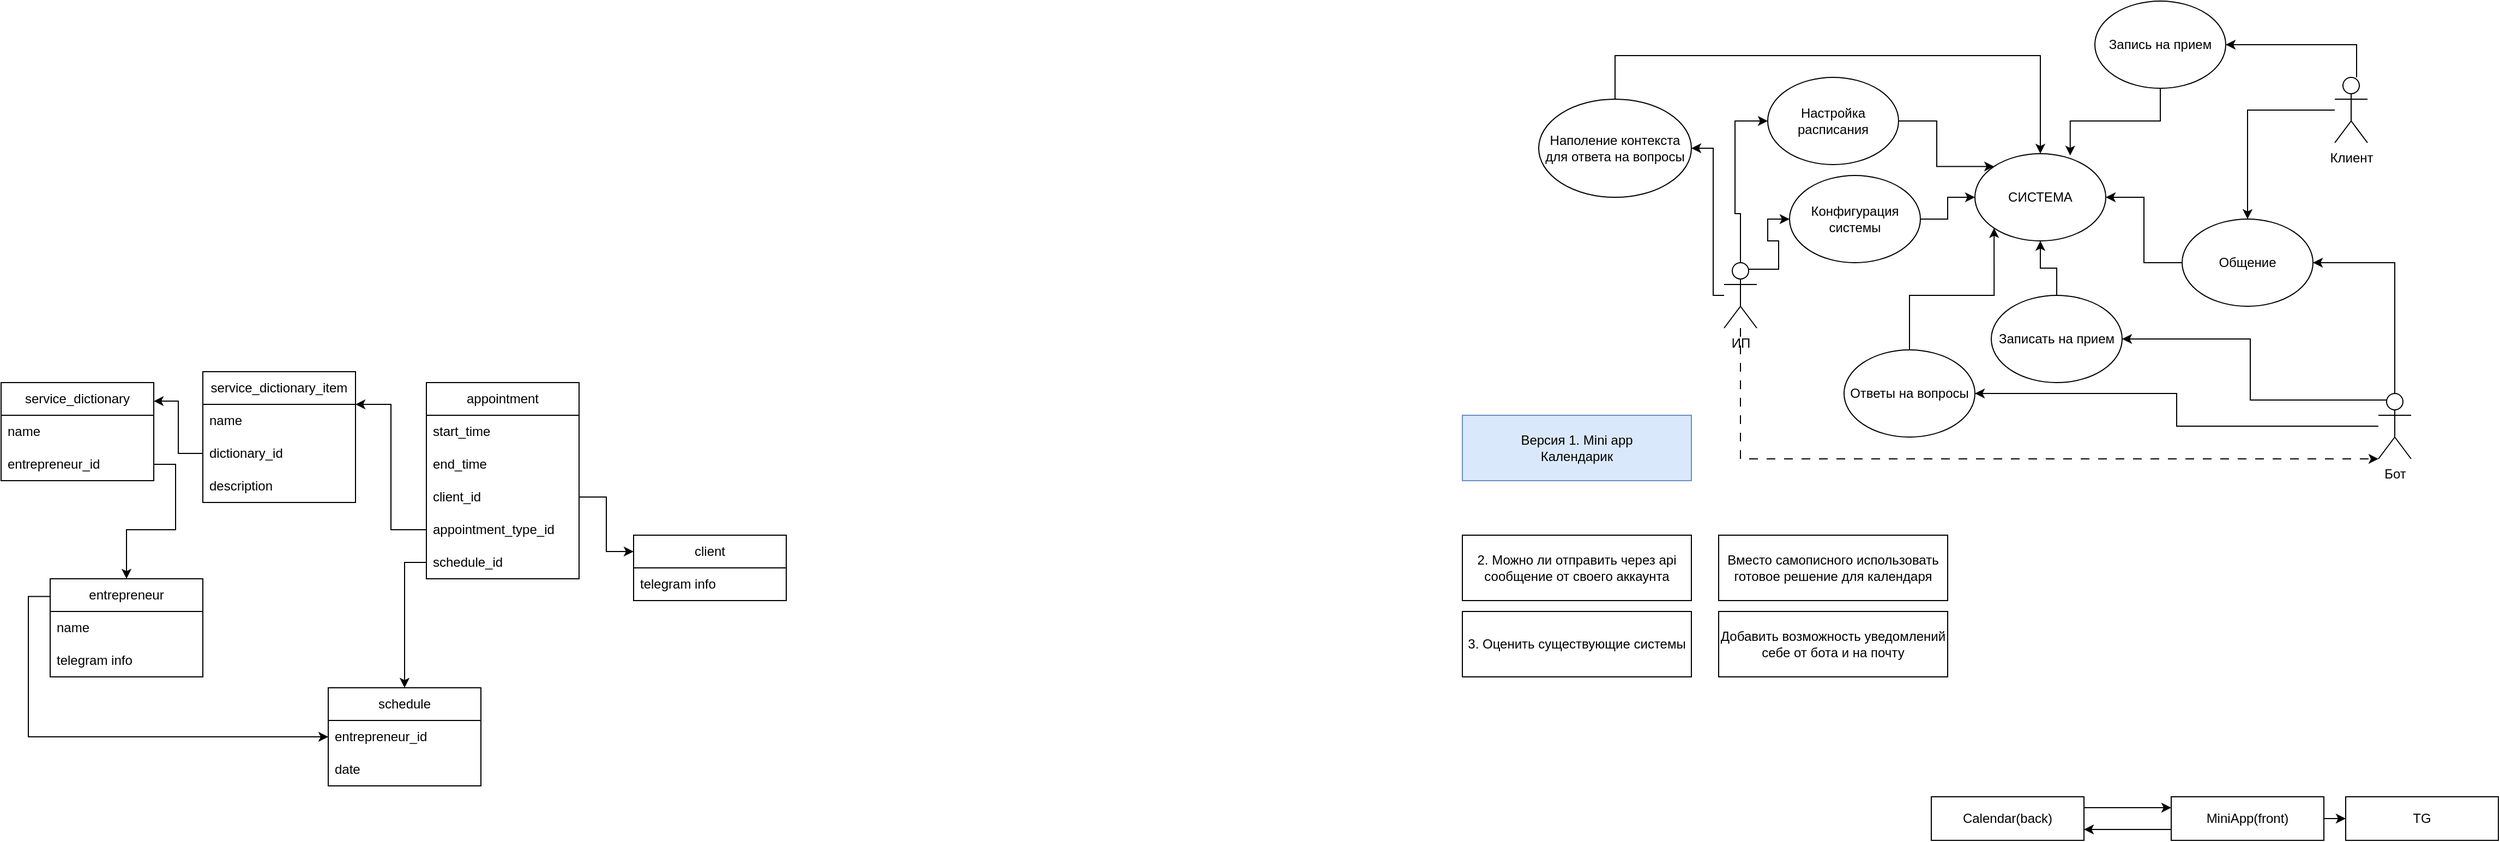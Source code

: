 <mxfile version="24.5.5" type="github">
  <diagram name="Page-1" id="YvR0QJeeMNLgjeDpvAry">
    <mxGraphModel dx="2895" dy="628" grid="1" gridSize="10" guides="1" tooltips="1" connect="1" arrows="1" fold="1" page="1" pageScale="1" pageWidth="850" pageHeight="1100" math="0" shadow="0">
      <root>
        <mxCell id="0" />
        <mxCell id="1" parent="0" />
        <mxCell id="O0Aovz_mTmCYk-A1HjLB-12" style="edgeStyle=orthogonalEdgeStyle;rounded=0;orthogonalLoop=1;jettySize=auto;html=1;entryX=0.5;entryY=0;entryDx=0;entryDy=0;" parent="1" source="O0Aovz_mTmCYk-A1HjLB-1" target="O0Aovz_mTmCYk-A1HjLB-7" edge="1">
          <mxGeometry relative="1" as="geometry" />
        </mxCell>
        <mxCell id="O0Aovz_mTmCYk-A1HjLB-14" style="edgeStyle=orthogonalEdgeStyle;rounded=0;orthogonalLoop=1;jettySize=auto;html=1;entryX=1;entryY=0.5;entryDx=0;entryDy=0;" parent="1" source="O0Aovz_mTmCYk-A1HjLB-1" target="O0Aovz_mTmCYk-A1HjLB-5" edge="1">
          <mxGeometry relative="1" as="geometry">
            <Array as="points">
              <mxPoint x="700" y="70" />
            </Array>
          </mxGeometry>
        </mxCell>
        <mxCell id="O0Aovz_mTmCYk-A1HjLB-1" value="Клиент" style="shape=umlActor;verticalLabelPosition=bottom;verticalAlign=top;html=1;outlineConnect=0;" parent="1" vertex="1">
          <mxGeometry x="680" y="100" width="30" height="60" as="geometry" />
        </mxCell>
        <mxCell id="O0Aovz_mTmCYk-A1HjLB-3" value="СИСТЕМА" style="ellipse;whiteSpace=wrap;html=1;" parent="1" vertex="1">
          <mxGeometry x="350" y="170" width="120" height="80" as="geometry" />
        </mxCell>
        <mxCell id="O0Aovz_mTmCYk-A1HjLB-27" style="edgeStyle=orthogonalEdgeStyle;rounded=0;orthogonalLoop=1;jettySize=auto;html=1;entryX=0.5;entryY=1;entryDx=0;entryDy=0;" parent="1" source="O0Aovz_mTmCYk-A1HjLB-4" target="O0Aovz_mTmCYk-A1HjLB-3" edge="1">
          <mxGeometry relative="1" as="geometry" />
        </mxCell>
        <mxCell id="O0Aovz_mTmCYk-A1HjLB-4" value="Записать на прием" style="ellipse;whiteSpace=wrap;html=1;" parent="1" vertex="1">
          <mxGeometry x="365" y="300" width="120" height="80" as="geometry" />
        </mxCell>
        <mxCell id="O0Aovz_mTmCYk-A1HjLB-5" value="Запись на прием" style="ellipse;whiteSpace=wrap;html=1;" parent="1" vertex="1">
          <mxGeometry x="460" y="30" width="120" height="80" as="geometry" />
        </mxCell>
        <mxCell id="O0Aovz_mTmCYk-A1HjLB-32" style="edgeStyle=orthogonalEdgeStyle;rounded=0;orthogonalLoop=1;jettySize=auto;html=1;entryX=0;entryY=1;entryDx=0;entryDy=0;" parent="1" source="O0Aovz_mTmCYk-A1HjLB-6" target="O0Aovz_mTmCYk-A1HjLB-3" edge="1">
          <mxGeometry relative="1" as="geometry" />
        </mxCell>
        <mxCell id="O0Aovz_mTmCYk-A1HjLB-6" value="Ответы на вопросы" style="ellipse;whiteSpace=wrap;html=1;" parent="1" vertex="1">
          <mxGeometry x="230" y="350" width="120" height="80" as="geometry" />
        </mxCell>
        <mxCell id="O0Aovz_mTmCYk-A1HjLB-29" style="edgeStyle=orthogonalEdgeStyle;rounded=0;orthogonalLoop=1;jettySize=auto;html=1;entryX=1;entryY=0.5;entryDx=0;entryDy=0;" parent="1" source="O0Aovz_mTmCYk-A1HjLB-7" target="O0Aovz_mTmCYk-A1HjLB-3" edge="1">
          <mxGeometry relative="1" as="geometry" />
        </mxCell>
        <mxCell id="O0Aovz_mTmCYk-A1HjLB-7" value="Общение" style="ellipse;whiteSpace=wrap;html=1;" parent="1" vertex="1">
          <mxGeometry x="540" y="230" width="120" height="80" as="geometry" />
        </mxCell>
        <mxCell id="O0Aovz_mTmCYk-A1HjLB-13" style="edgeStyle=orthogonalEdgeStyle;rounded=0;orthogonalLoop=1;jettySize=auto;html=1;entryX=1;entryY=0.5;entryDx=0;entryDy=0;" parent="1" source="O0Aovz_mTmCYk-A1HjLB-8" target="O0Aovz_mTmCYk-A1HjLB-7" edge="1">
          <mxGeometry relative="1" as="geometry">
            <Array as="points">
              <mxPoint x="735" y="270" />
            </Array>
          </mxGeometry>
        </mxCell>
        <mxCell id="O0Aovz_mTmCYk-A1HjLB-15" style="edgeStyle=orthogonalEdgeStyle;rounded=0;orthogonalLoop=1;jettySize=auto;html=1;exitX=0.25;exitY=0.1;exitDx=0;exitDy=0;exitPerimeter=0;entryX=1;entryY=0.5;entryDx=0;entryDy=0;" parent="1" source="O0Aovz_mTmCYk-A1HjLB-8" target="O0Aovz_mTmCYk-A1HjLB-4" edge="1">
          <mxGeometry relative="1" as="geometry" />
        </mxCell>
        <mxCell id="O0Aovz_mTmCYk-A1HjLB-16" style="edgeStyle=orthogonalEdgeStyle;rounded=0;orthogonalLoop=1;jettySize=auto;html=1;entryX=1;entryY=0.5;entryDx=0;entryDy=0;" parent="1" source="O0Aovz_mTmCYk-A1HjLB-8" target="O0Aovz_mTmCYk-A1HjLB-6" edge="1">
          <mxGeometry relative="1" as="geometry" />
        </mxCell>
        <mxCell id="O0Aovz_mTmCYk-A1HjLB-8" value="Бот" style="shape=umlActor;verticalLabelPosition=bottom;verticalAlign=top;html=1;outlineConnect=0;" parent="1" vertex="1">
          <mxGeometry x="720" y="390" width="30" height="60" as="geometry" />
        </mxCell>
        <mxCell id="O0Aovz_mTmCYk-A1HjLB-18" style="edgeStyle=orthogonalEdgeStyle;rounded=0;orthogonalLoop=1;jettySize=auto;html=1;entryX=0;entryY=0.5;entryDx=0;entryDy=0;" parent="1" source="O0Aovz_mTmCYk-A1HjLB-9" target="O0Aovz_mTmCYk-A1HjLB-17" edge="1">
          <mxGeometry relative="1" as="geometry">
            <Array as="points">
              <mxPoint x="135" y="225" />
              <mxPoint x="130" y="225" />
              <mxPoint x="130" y="140" />
            </Array>
          </mxGeometry>
        </mxCell>
        <mxCell id="O0Aovz_mTmCYk-A1HjLB-21" style="edgeStyle=orthogonalEdgeStyle;rounded=0;orthogonalLoop=1;jettySize=auto;html=1;exitX=0.75;exitY=0.1;exitDx=0;exitDy=0;exitPerimeter=0;entryX=0;entryY=0.5;entryDx=0;entryDy=0;" parent="1" source="O0Aovz_mTmCYk-A1HjLB-9" target="O0Aovz_mTmCYk-A1HjLB-19" edge="1">
          <mxGeometry relative="1" as="geometry" />
        </mxCell>
        <mxCell id="O0Aovz_mTmCYk-A1HjLB-23" style="edgeStyle=orthogonalEdgeStyle;rounded=0;orthogonalLoop=1;jettySize=auto;html=1;entryX=1;entryY=0.5;entryDx=0;entryDy=0;" parent="1" source="O0Aovz_mTmCYk-A1HjLB-9" target="O0Aovz_mTmCYk-A1HjLB-22" edge="1">
          <mxGeometry relative="1" as="geometry">
            <Array as="points">
              <mxPoint x="110" y="300" />
              <mxPoint x="110" y="165" />
            </Array>
          </mxGeometry>
        </mxCell>
        <mxCell id="O0Aovz_mTmCYk-A1HjLB-9" value="ИП" style="shape=umlActor;verticalLabelPosition=bottom;verticalAlign=top;html=1;outlineConnect=0;" parent="1" vertex="1">
          <mxGeometry x="120" y="270" width="30" height="60" as="geometry" />
        </mxCell>
        <mxCell id="O0Aovz_mTmCYk-A1HjLB-11" style="edgeStyle=orthogonalEdgeStyle;rounded=0;orthogonalLoop=1;jettySize=auto;html=1;dashed=1;dashPattern=8 8;" parent="1" source="O0Aovz_mTmCYk-A1HjLB-9" edge="1">
          <mxGeometry relative="1" as="geometry">
            <mxPoint x="720" y="450" as="targetPoint" />
            <Array as="points">
              <mxPoint x="135" y="450" />
            </Array>
          </mxGeometry>
        </mxCell>
        <mxCell id="O0Aovz_mTmCYk-A1HjLB-25" style="edgeStyle=orthogonalEdgeStyle;rounded=0;orthogonalLoop=1;jettySize=auto;html=1;entryX=0;entryY=0;entryDx=0;entryDy=0;" parent="1" source="O0Aovz_mTmCYk-A1HjLB-17" target="O0Aovz_mTmCYk-A1HjLB-3" edge="1">
          <mxGeometry relative="1" as="geometry" />
        </mxCell>
        <mxCell id="O0Aovz_mTmCYk-A1HjLB-17" value="Настройка расписания" style="ellipse;whiteSpace=wrap;html=1;" parent="1" vertex="1">
          <mxGeometry x="160" y="100" width="120" height="80" as="geometry" />
        </mxCell>
        <mxCell id="O0Aovz_mTmCYk-A1HjLB-26" style="edgeStyle=orthogonalEdgeStyle;rounded=0;orthogonalLoop=1;jettySize=auto;html=1;entryX=0;entryY=0.5;entryDx=0;entryDy=0;" parent="1" source="O0Aovz_mTmCYk-A1HjLB-19" target="O0Aovz_mTmCYk-A1HjLB-3" edge="1">
          <mxGeometry relative="1" as="geometry" />
        </mxCell>
        <mxCell id="O0Aovz_mTmCYk-A1HjLB-19" value="Конфигурация системы" style="ellipse;whiteSpace=wrap;html=1;" parent="1" vertex="1">
          <mxGeometry x="180" y="190" width="120" height="80" as="geometry" />
        </mxCell>
        <mxCell id="O0Aovz_mTmCYk-A1HjLB-24" style="edgeStyle=orthogonalEdgeStyle;rounded=0;orthogonalLoop=1;jettySize=auto;html=1;entryX=0.5;entryY=0;entryDx=0;entryDy=0;" parent="1" source="O0Aovz_mTmCYk-A1HjLB-22" target="O0Aovz_mTmCYk-A1HjLB-3" edge="1">
          <mxGeometry relative="1" as="geometry">
            <Array as="points">
              <mxPoint x="20" y="80" />
              <mxPoint x="410" y="80" />
            </Array>
          </mxGeometry>
        </mxCell>
        <mxCell id="O0Aovz_mTmCYk-A1HjLB-22" value="Наполение контекста для ответа на вопросы" style="ellipse;whiteSpace=wrap;html=1;" parent="1" vertex="1">
          <mxGeometry x="-50" y="120" width="140" height="90" as="geometry" />
        </mxCell>
        <mxCell id="O0Aovz_mTmCYk-A1HjLB-28" style="edgeStyle=orthogonalEdgeStyle;rounded=0;orthogonalLoop=1;jettySize=auto;html=1;entryX=0.728;entryY=0.021;entryDx=0;entryDy=0;entryPerimeter=0;" parent="1" source="O0Aovz_mTmCYk-A1HjLB-5" target="O0Aovz_mTmCYk-A1HjLB-3" edge="1">
          <mxGeometry relative="1" as="geometry" />
        </mxCell>
        <mxCell id="O0Aovz_mTmCYk-A1HjLB-34" value="2. Можно ли отправить через api сообщение от своего аккаунта" style="rounded=0;whiteSpace=wrap;html=1;" parent="1" vertex="1">
          <mxGeometry x="-120" y="520" width="210" height="60" as="geometry" />
        </mxCell>
        <mxCell id="O0Aovz_mTmCYk-A1HjLB-35" value="3. Оценить существующие системы" style="rounded=0;whiteSpace=wrap;html=1;" parent="1" vertex="1">
          <mxGeometry x="-120" y="590" width="210" height="60" as="geometry" />
        </mxCell>
        <mxCell id="O0Aovz_mTmCYk-A1HjLB-36" value="Вместо самописного использовать готовое решение для календаря" style="rounded=0;whiteSpace=wrap;html=1;" parent="1" vertex="1">
          <mxGeometry x="115" y="520" width="210" height="60" as="geometry" />
        </mxCell>
        <mxCell id="O0Aovz_mTmCYk-A1HjLB-37" value="Добавить возможность уведомлений себе от бота и на почту" style="rounded=0;whiteSpace=wrap;html=1;" parent="1" vertex="1">
          <mxGeometry x="115" y="590" width="210" height="60" as="geometry" />
        </mxCell>
        <mxCell id="Y8uz7izCV6_OdKHJKwMC-1" value="Версия 1. Mini app &lt;br&gt;Календарик" style="rounded=0;whiteSpace=wrap;html=1;fillColor=#dae8fc;strokeColor=#6c8ebf;" parent="1" vertex="1">
          <mxGeometry x="-120" y="410" width="210" height="60" as="geometry" />
        </mxCell>
        <mxCell id="Y8uz7izCV6_OdKHJKwMC-4" style="edgeStyle=orthogonalEdgeStyle;rounded=0;orthogonalLoop=1;jettySize=auto;html=1;exitX=1;exitY=0.25;exitDx=0;exitDy=0;entryX=0;entryY=0.25;entryDx=0;entryDy=0;" parent="1" source="Y8uz7izCV6_OdKHJKwMC-2" target="Y8uz7izCV6_OdKHJKwMC-3" edge="1">
          <mxGeometry relative="1" as="geometry" />
        </mxCell>
        <mxCell id="Y8uz7izCV6_OdKHJKwMC-2" value="Calendar(back)" style="rounded=0;whiteSpace=wrap;html=1;" parent="1" vertex="1">
          <mxGeometry x="310" y="760" width="140" height="40" as="geometry" />
        </mxCell>
        <mxCell id="Y8uz7izCV6_OdKHJKwMC-5" style="edgeStyle=orthogonalEdgeStyle;rounded=0;orthogonalLoop=1;jettySize=auto;html=1;exitX=0;exitY=0.75;exitDx=0;exitDy=0;entryX=1;entryY=0.75;entryDx=0;entryDy=0;" parent="1" source="Y8uz7izCV6_OdKHJKwMC-3" target="Y8uz7izCV6_OdKHJKwMC-2" edge="1">
          <mxGeometry relative="1" as="geometry" />
        </mxCell>
        <mxCell id="Y8uz7izCV6_OdKHJKwMC-7" style="edgeStyle=orthogonalEdgeStyle;rounded=0;orthogonalLoop=1;jettySize=auto;html=1;entryX=0;entryY=0.5;entryDx=0;entryDy=0;" parent="1" source="Y8uz7izCV6_OdKHJKwMC-3" target="Y8uz7izCV6_OdKHJKwMC-6" edge="1">
          <mxGeometry relative="1" as="geometry" />
        </mxCell>
        <mxCell id="Y8uz7izCV6_OdKHJKwMC-3" value="MiniApp(front)" style="rounded=0;whiteSpace=wrap;html=1;" parent="1" vertex="1">
          <mxGeometry x="530" y="760" width="140" height="40" as="geometry" />
        </mxCell>
        <mxCell id="Y8uz7izCV6_OdKHJKwMC-6" value="TG" style="rounded=0;whiteSpace=wrap;html=1;" parent="1" vertex="1">
          <mxGeometry x="690" y="760" width="140" height="40" as="geometry" />
        </mxCell>
        <mxCell id="Wm_9tF7RMvPSqtB5oGIb-2" value="&lt;span style=&quot;white-space: pre-wrap;&quot; data-src-align=&quot;0:10&quot; class=&quot;EzKURWReUAB5oZgtQNkl&quot;&gt;schedule&lt;/span&gt;" style="swimlane;fontStyle=0;childLayout=stackLayout;horizontal=1;startSize=30;horizontalStack=0;resizeParent=1;resizeParentMax=0;resizeLast=0;collapsible=1;marginBottom=0;whiteSpace=wrap;html=1;" parent="1" vertex="1">
          <mxGeometry x="-1160" y="660" width="140" height="90" as="geometry" />
        </mxCell>
        <mxCell id="Wm_9tF7RMvPSqtB5oGIb-4" value="entrepreneur_id" style="text;strokeColor=none;fillColor=none;align=left;verticalAlign=middle;spacingLeft=4;spacingRight=4;overflow=hidden;points=[[0,0.5],[1,0.5]];portConstraint=eastwest;rotatable=0;whiteSpace=wrap;html=1;" parent="Wm_9tF7RMvPSqtB5oGIb-2" vertex="1">
          <mxGeometry y="30" width="140" height="30" as="geometry" />
        </mxCell>
        <mxCell id="Wm_9tF7RMvPSqtB5oGIb-5" value="date" style="text;strokeColor=none;fillColor=none;align=left;verticalAlign=middle;spacingLeft=4;spacingRight=4;overflow=hidden;points=[[0,0.5],[1,0.5]];portConstraint=eastwest;rotatable=0;whiteSpace=wrap;html=1;" parent="Wm_9tF7RMvPSqtB5oGIb-2" vertex="1">
          <mxGeometry y="60" width="140" height="30" as="geometry" />
        </mxCell>
        <mxCell id="Wm_9tF7RMvPSqtB5oGIb-10" value="client" style="swimlane;fontStyle=0;childLayout=stackLayout;horizontal=1;startSize=30;horizontalStack=0;resizeParent=1;resizeParentMax=0;resizeLast=0;collapsible=1;marginBottom=0;whiteSpace=wrap;html=1;" parent="1" vertex="1">
          <mxGeometry x="-880" y="520" width="140" height="60" as="geometry" />
        </mxCell>
        <mxCell id="Wm_9tF7RMvPSqtB5oGIb-11" value="telegram info" style="text;strokeColor=none;fillColor=none;align=left;verticalAlign=middle;spacingLeft=4;spacingRight=4;overflow=hidden;points=[[0,0.5],[1,0.5]];portConstraint=eastwest;rotatable=0;whiteSpace=wrap;html=1;" parent="Wm_9tF7RMvPSqtB5oGIb-10" vertex="1">
          <mxGeometry y="30" width="140" height="30" as="geometry" />
        </mxCell>
        <mxCell id="Wm_9tF7RMvPSqtB5oGIb-23" style="edgeStyle=orthogonalEdgeStyle;rounded=0;orthogonalLoop=1;jettySize=auto;html=1;entryX=0;entryY=0.5;entryDx=0;entryDy=0;exitX=0;exitY=0.18;exitDx=0;exitDy=0;exitPerimeter=0;" parent="1" source="Wm_9tF7RMvPSqtB5oGIb-13" target="Wm_9tF7RMvPSqtB5oGIb-4" edge="1">
          <mxGeometry relative="1" as="geometry" />
        </mxCell>
        <mxCell id="Wm_9tF7RMvPSqtB5oGIb-13" value="entrepreneur" style="swimlane;fontStyle=0;childLayout=stackLayout;horizontal=1;startSize=30;horizontalStack=0;resizeParent=1;resizeParentMax=0;resizeLast=0;collapsible=1;marginBottom=0;whiteSpace=wrap;html=1;" parent="1" vertex="1">
          <mxGeometry x="-1415" y="560" width="140" height="90" as="geometry" />
        </mxCell>
        <mxCell id="Wm_9tF7RMvPSqtB5oGIb-14" value="name" style="text;strokeColor=none;fillColor=none;align=left;verticalAlign=middle;spacingLeft=4;spacingRight=4;overflow=hidden;points=[[0,0.5],[1,0.5]];portConstraint=eastwest;rotatable=0;whiteSpace=wrap;html=1;" parent="Wm_9tF7RMvPSqtB5oGIb-13" vertex="1">
          <mxGeometry y="30" width="140" height="30" as="geometry" />
        </mxCell>
        <mxCell id="k59eH6Vw85935yDZkmzZ-1" value="telegram info" style="text;strokeColor=none;fillColor=none;align=left;verticalAlign=middle;spacingLeft=4;spacingRight=4;overflow=hidden;points=[[0,0.5],[1,0.5]];portConstraint=eastwest;rotatable=0;whiteSpace=wrap;html=1;" vertex="1" parent="Wm_9tF7RMvPSqtB5oGIb-13">
          <mxGeometry y="60" width="140" height="30" as="geometry" />
        </mxCell>
        <mxCell id="Wm_9tF7RMvPSqtB5oGIb-16" value="appointment" style="swimlane;fontStyle=0;childLayout=stackLayout;horizontal=1;startSize=30;horizontalStack=0;resizeParent=1;resizeParentMax=0;resizeLast=0;collapsible=1;marginBottom=0;whiteSpace=wrap;html=1;" parent="1" vertex="1">
          <mxGeometry x="-1070" y="380" width="140" height="180" as="geometry" />
        </mxCell>
        <mxCell id="Wm_9tF7RMvPSqtB5oGIb-17" value="start_time" style="text;strokeColor=none;fillColor=none;align=left;verticalAlign=middle;spacingLeft=4;spacingRight=4;overflow=hidden;points=[[0,0.5],[1,0.5]];portConstraint=eastwest;rotatable=0;whiteSpace=wrap;html=1;" parent="Wm_9tF7RMvPSqtB5oGIb-16" vertex="1">
          <mxGeometry y="30" width="140" height="30" as="geometry" />
        </mxCell>
        <mxCell id="Wm_9tF7RMvPSqtB5oGIb-18" value="end_time" style="text;strokeColor=none;fillColor=none;align=left;verticalAlign=middle;spacingLeft=4;spacingRight=4;overflow=hidden;points=[[0,0.5],[1,0.5]];portConstraint=eastwest;rotatable=0;whiteSpace=wrap;html=1;" parent="Wm_9tF7RMvPSqtB5oGIb-16" vertex="1">
          <mxGeometry y="60" width="140" height="30" as="geometry" />
        </mxCell>
        <mxCell id="Wm_9tF7RMvPSqtB5oGIb-21" value="client_id" style="text;strokeColor=none;fillColor=none;align=left;verticalAlign=middle;spacingLeft=4;spacingRight=4;overflow=hidden;points=[[0,0.5],[1,0.5]];portConstraint=eastwest;rotatable=0;whiteSpace=wrap;html=1;" parent="Wm_9tF7RMvPSqtB5oGIb-16" vertex="1">
          <mxGeometry y="90" width="140" height="30" as="geometry" />
        </mxCell>
        <mxCell id="Wm_9tF7RMvPSqtB5oGIb-26" value="appointment_type_id" style="text;strokeColor=none;fillColor=none;align=left;verticalAlign=middle;spacingLeft=4;spacingRight=4;overflow=hidden;points=[[0,0.5],[1,0.5]];portConstraint=eastwest;rotatable=0;whiteSpace=wrap;html=1;" parent="Wm_9tF7RMvPSqtB5oGIb-16" vertex="1">
          <mxGeometry y="120" width="140" height="30" as="geometry" />
        </mxCell>
        <mxCell id="Wm_9tF7RMvPSqtB5oGIb-20" value="&lt;span style=&quot;white-space: pre-wrap;&quot; data-src-align=&quot;0:10&quot; class=&quot;EzKURWReUAB5oZgtQNkl&quot;&gt;schedule_id&lt;/span&gt;" style="text;strokeColor=none;fillColor=none;align=left;verticalAlign=middle;spacingLeft=4;spacingRight=4;overflow=hidden;points=[[0,0.5],[1,0.5]];portConstraint=eastwest;rotatable=0;whiteSpace=wrap;html=1;" parent="Wm_9tF7RMvPSqtB5oGIb-16" vertex="1">
          <mxGeometry y="150" width="140" height="30" as="geometry" />
        </mxCell>
        <mxCell id="Wm_9tF7RMvPSqtB5oGIb-24" style="edgeStyle=orthogonalEdgeStyle;rounded=0;orthogonalLoop=1;jettySize=auto;html=1;entryX=0.5;entryY=0;entryDx=0;entryDy=0;" parent="1" source="Wm_9tF7RMvPSqtB5oGIb-20" target="Wm_9tF7RMvPSqtB5oGIb-2" edge="1">
          <mxGeometry relative="1" as="geometry" />
        </mxCell>
        <mxCell id="Wm_9tF7RMvPSqtB5oGIb-25" style="edgeStyle=orthogonalEdgeStyle;rounded=0;orthogonalLoop=1;jettySize=auto;html=1;entryX=0;entryY=0.25;entryDx=0;entryDy=0;" parent="1" source="Wm_9tF7RMvPSqtB5oGIb-21" target="Wm_9tF7RMvPSqtB5oGIb-10" edge="1">
          <mxGeometry relative="1" as="geometry" />
        </mxCell>
        <mxCell id="Wm_9tF7RMvPSqtB5oGIb-27" value="service_dictionary_item" style="swimlane;fontStyle=0;childLayout=stackLayout;horizontal=1;startSize=30;horizontalStack=0;resizeParent=1;resizeParentMax=0;resizeLast=0;collapsible=1;marginBottom=0;whiteSpace=wrap;html=1;" parent="1" vertex="1">
          <mxGeometry x="-1275" y="370" width="140" height="120" as="geometry" />
        </mxCell>
        <mxCell id="Wm_9tF7RMvPSqtB5oGIb-28" value="name" style="text;strokeColor=none;fillColor=none;align=left;verticalAlign=middle;spacingLeft=4;spacingRight=4;overflow=hidden;points=[[0,0.5],[1,0.5]];portConstraint=eastwest;rotatable=0;whiteSpace=wrap;html=1;" parent="Wm_9tF7RMvPSqtB5oGIb-27" vertex="1">
          <mxGeometry y="30" width="140" height="30" as="geometry" />
        </mxCell>
        <mxCell id="Wm_9tF7RMvPSqtB5oGIb-38" value="dictionary_id" style="text;strokeColor=none;fillColor=none;align=left;verticalAlign=middle;spacingLeft=4;spacingRight=4;overflow=hidden;points=[[0,0.5],[1,0.5]];portConstraint=eastwest;rotatable=0;whiteSpace=wrap;html=1;" parent="Wm_9tF7RMvPSqtB5oGIb-27" vertex="1">
          <mxGeometry y="60" width="140" height="30" as="geometry" />
        </mxCell>
        <mxCell id="Wm_9tF7RMvPSqtB5oGIb-41" value="description" style="text;strokeColor=none;fillColor=none;align=left;verticalAlign=middle;spacingLeft=4;spacingRight=4;overflow=hidden;points=[[0,0.5],[1,0.5]];portConstraint=eastwest;rotatable=0;whiteSpace=wrap;html=1;" parent="Wm_9tF7RMvPSqtB5oGIb-27" vertex="1">
          <mxGeometry y="90" width="140" height="30" as="geometry" />
        </mxCell>
        <mxCell id="Wm_9tF7RMvPSqtB5oGIb-33" style="edgeStyle=orthogonalEdgeStyle;rounded=0;orthogonalLoop=1;jettySize=auto;html=1;entryX=1;entryY=0.25;entryDx=0;entryDy=0;" parent="1" source="Wm_9tF7RMvPSqtB5oGIb-26" target="Wm_9tF7RMvPSqtB5oGIb-27" edge="1">
          <mxGeometry relative="1" as="geometry" />
        </mxCell>
        <mxCell id="Wm_9tF7RMvPSqtB5oGIb-34" value="service_dictionary" style="swimlane;fontStyle=0;childLayout=stackLayout;horizontal=1;startSize=30;horizontalStack=0;resizeParent=1;resizeParentMax=0;resizeLast=0;collapsible=1;marginBottom=0;whiteSpace=wrap;html=1;" parent="1" vertex="1">
          <mxGeometry x="-1460" y="380" width="140" height="90" as="geometry" />
        </mxCell>
        <mxCell id="Wm_9tF7RMvPSqtB5oGIb-35" value="name" style="text;strokeColor=none;fillColor=none;align=left;verticalAlign=middle;spacingLeft=4;spacingRight=4;overflow=hidden;points=[[0,0.5],[1,0.5]];portConstraint=eastwest;rotatable=0;whiteSpace=wrap;html=1;" parent="Wm_9tF7RMvPSqtB5oGIb-34" vertex="1">
          <mxGeometry y="30" width="140" height="30" as="geometry" />
        </mxCell>
        <mxCell id="Wm_9tF7RMvPSqtB5oGIb-36" value="entrepreneur_id" style="text;strokeColor=none;fillColor=none;align=left;verticalAlign=middle;spacingLeft=4;spacingRight=4;overflow=hidden;points=[[0,0.5],[1,0.5]];portConstraint=eastwest;rotatable=0;whiteSpace=wrap;html=1;" parent="Wm_9tF7RMvPSqtB5oGIb-34" vertex="1">
          <mxGeometry y="60" width="140" height="30" as="geometry" />
        </mxCell>
        <mxCell id="Wm_9tF7RMvPSqtB5oGIb-37" style="edgeStyle=orthogonalEdgeStyle;rounded=0;orthogonalLoop=1;jettySize=auto;html=1;entryX=0.5;entryY=0;entryDx=0;entryDy=0;" parent="1" source="Wm_9tF7RMvPSqtB5oGIb-36" target="Wm_9tF7RMvPSqtB5oGIb-13" edge="1">
          <mxGeometry relative="1" as="geometry" />
        </mxCell>
        <mxCell id="Wm_9tF7RMvPSqtB5oGIb-40" style="edgeStyle=orthogonalEdgeStyle;rounded=0;orthogonalLoop=1;jettySize=auto;html=1;entryX=1;entryY=0.189;entryDx=0;entryDy=0;entryPerimeter=0;" parent="1" source="Wm_9tF7RMvPSqtB5oGIb-38" target="Wm_9tF7RMvPSqtB5oGIb-34" edge="1">
          <mxGeometry relative="1" as="geometry" />
        </mxCell>
      </root>
    </mxGraphModel>
  </diagram>
</mxfile>
